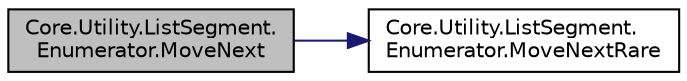 digraph "Core.Utility.ListSegment.Enumerator.MoveNext"
{
 // LATEX_PDF_SIZE
  edge [fontname="Helvetica",fontsize="10",labelfontname="Helvetica",labelfontsize="10"];
  node [fontname="Helvetica",fontsize="10",shape=record];
  rankdir="LR";
  Node1 [label="Core.Utility.ListSegment.\lEnumerator.MoveNext",height=0.2,width=0.4,color="black", fillcolor="grey75", style="filled", fontcolor="black",tooltip=" "];
  Node1 -> Node2 [color="midnightblue",fontsize="10",style="solid",fontname="Helvetica"];
  Node2 [label="Core.Utility.ListSegment.\lEnumerator.MoveNextRare",height=0.2,width=0.4,color="black", fillcolor="white", style="filled",URL="$structCore_1_1Utility_1_1ListSegment_1_1Enumerator.html#a9fb37f43d6c386e07f95da9f2148ef51",tooltip=" "];
}
